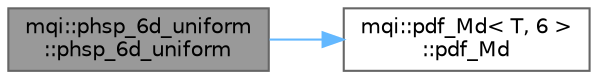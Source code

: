 digraph "mqi::phsp_6d_uniform::phsp_6d_uniform"
{
 // LATEX_PDF_SIZE
  bgcolor="transparent";
  edge [fontname=Helvetica,fontsize=10,labelfontname=Helvetica,labelfontsize=10];
  node [fontname=Helvetica,fontsize=10,shape=box,height=0.2,width=0.4];
  rankdir="LR";
  Node1 [id="Node000001",label="mqi::phsp_6d_uniform\l::phsp_6d_uniform",height=0.2,width=0.4,color="gray40", fillcolor="grey60", style="filled", fontcolor="black",tooltip="Constructs a new phsp_6d_uniform object."];
  Node1 -> Node2 [id="edge1_Node000001_Node000002",color="steelblue1",style="solid",tooltip=" "];
  Node2 [id="Node000002",label="mqi::pdf_Md\< T, 6 \>\l::pdf_Md",height=0.2,width=0.4,color="grey40", fillcolor="white", style="filled",URL="$classmqi_1_1pdf___md.html#a5574225c9a927421f0487e1c0b59f582",tooltip=" "];
}

